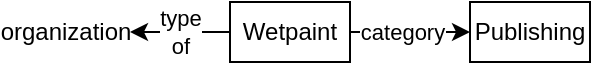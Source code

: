 <mxfile version="20.6.0" type="github">
  <diagram id="pnbUqi_Hy17aBZIksYAF" name="Page-1">
    <mxGraphModel dx="1434" dy="378" grid="1" gridSize="10" guides="1" tooltips="1" connect="1" arrows="1" fold="1" page="1" pageScale="1" pageWidth="850" pageHeight="1100" math="0" shadow="0">
      <root>
        <mxCell id="0" />
        <mxCell id="1" parent="0" />
        <mxCell id="7pWeG--zb2RyeEYXEQvc-6" style="edgeStyle=orthogonalEdgeStyle;rounded=0;orthogonalLoop=1;jettySize=auto;html=1;exitX=1;exitY=0.5;exitDx=0;exitDy=0;entryX=0;entryY=0.5;entryDx=0;entryDy=0;" parent="1" source="7pWeG--zb2RyeEYXEQvc-1" target="7pWeG--zb2RyeEYXEQvc-4" edge="1">
          <mxGeometry relative="1" as="geometry" />
        </mxCell>
        <mxCell id="7pWeG--zb2RyeEYXEQvc-7" value="category" style="edgeLabel;html=1;align=center;verticalAlign=middle;resizable=0;points=[];" parent="7pWeG--zb2RyeEYXEQvc-6" vertex="1" connectable="0">
          <mxGeometry x="-0.785" relative="1" as="geometry">
            <mxPoint x="19" as="offset" />
          </mxGeometry>
        </mxCell>
        <mxCell id="vBNNVnR6SF_IRT_-wsf5-3" value="type&lt;br&gt;of" style="edgeStyle=orthogonalEdgeStyle;rounded=0;orthogonalLoop=1;jettySize=auto;html=1;exitX=0;exitY=0.5;exitDx=0;exitDy=0;entryX=1;entryY=0.5;entryDx=0;entryDy=0;" edge="1" parent="1" source="7pWeG--zb2RyeEYXEQvc-1" target="7pWeG--zb2RyeEYXEQvc-2">
          <mxGeometry relative="1" as="geometry" />
        </mxCell>
        <mxCell id="7pWeG--zb2RyeEYXEQvc-1" value="Wetpaint" style="rounded=0;whiteSpace=wrap;html=1;" parent="1" vertex="1">
          <mxGeometry x="80" y="210" width="60" height="30" as="geometry" />
        </mxCell>
        <mxCell id="7pWeG--zb2RyeEYXEQvc-2" value="organization" style="text;html=1;strokeColor=none;fillColor=none;align=center;verticalAlign=middle;whiteSpace=wrap;rounded=0;" parent="1" vertex="1">
          <mxGeometry x="-34" y="220" width="64" height="10" as="geometry" />
        </mxCell>
        <mxCell id="7pWeG--zb2RyeEYXEQvc-4" value="Publishing" style="rounded=0;whiteSpace=wrap;html=1;" parent="1" vertex="1">
          <mxGeometry x="200" y="210" width="60" height="30" as="geometry" />
        </mxCell>
      </root>
    </mxGraphModel>
  </diagram>
</mxfile>
